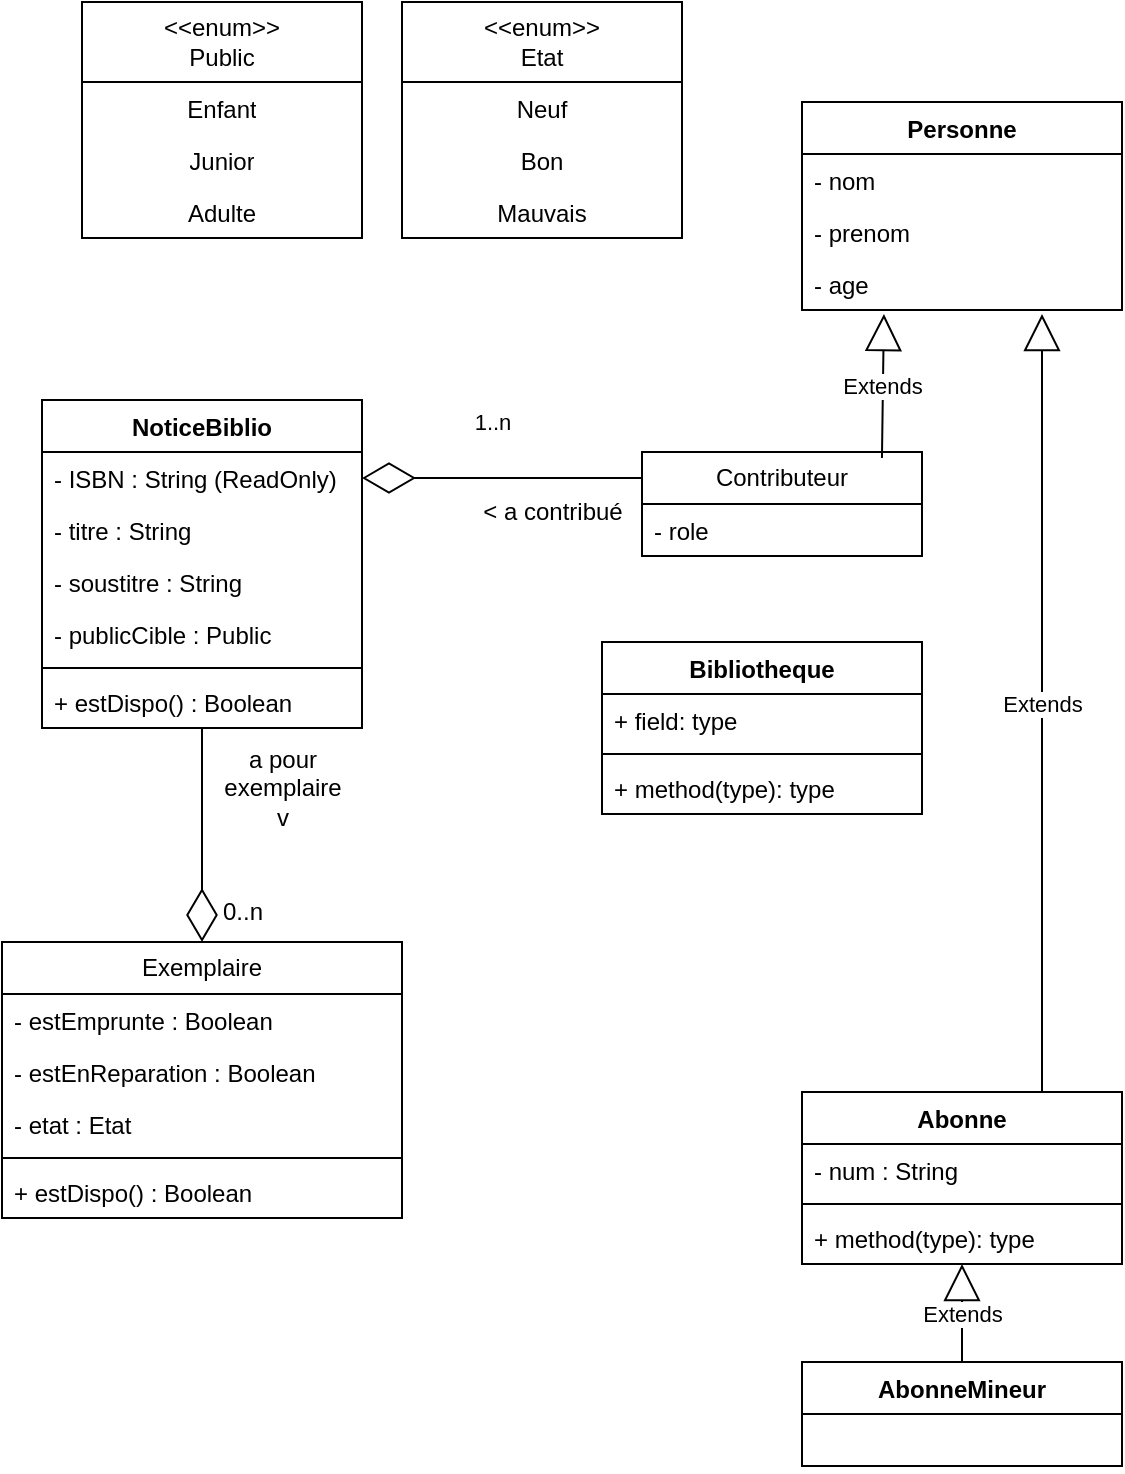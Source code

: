 <mxfile version="23.1.6" type="device">
  <diagram name="Page-1" id="Zn7uE0AEQV1E9iIXM0zF">
    <mxGraphModel dx="704" dy="763" grid="1" gridSize="10" guides="1" tooltips="1" connect="1" arrows="1" fold="1" page="1" pageScale="1" pageWidth="827" pageHeight="1169" math="0" shadow="0">
      <root>
        <mxCell id="0" />
        <mxCell id="1" parent="0" />
        <mxCell id="516vXQK7jXGPLVXjwkio-2" value="NoticeBiblio" style="swimlane;fontStyle=1;align=center;verticalAlign=top;childLayout=stackLayout;horizontal=1;startSize=26;horizontalStack=0;resizeParent=1;resizeParentMax=0;resizeLast=0;collapsible=1;marginBottom=0;whiteSpace=wrap;html=1;" vertex="1" parent="1">
          <mxGeometry x="40" y="239" width="160" height="164" as="geometry" />
        </mxCell>
        <mxCell id="516vXQK7jXGPLVXjwkio-3" value="- ISBN : String (ReadOnly)" style="text;strokeColor=none;fillColor=none;align=left;verticalAlign=top;spacingLeft=4;spacingRight=4;overflow=hidden;rotatable=0;points=[[0,0.5],[1,0.5]];portConstraint=eastwest;whiteSpace=wrap;html=1;" vertex="1" parent="516vXQK7jXGPLVXjwkio-2">
          <mxGeometry y="26" width="160" height="26" as="geometry" />
        </mxCell>
        <mxCell id="516vXQK7jXGPLVXjwkio-6" value="- titre : String" style="text;strokeColor=none;fillColor=none;align=left;verticalAlign=top;spacingLeft=4;spacingRight=4;overflow=hidden;rotatable=0;points=[[0,0.5],[1,0.5]];portConstraint=eastwest;whiteSpace=wrap;html=1;" vertex="1" parent="516vXQK7jXGPLVXjwkio-2">
          <mxGeometry y="52" width="160" height="26" as="geometry" />
        </mxCell>
        <mxCell id="516vXQK7jXGPLVXjwkio-7" value="- soustitre : String" style="text;strokeColor=none;fillColor=none;align=left;verticalAlign=top;spacingLeft=4;spacingRight=4;overflow=hidden;rotatable=0;points=[[0,0.5],[1,0.5]];portConstraint=eastwest;whiteSpace=wrap;html=1;" vertex="1" parent="516vXQK7jXGPLVXjwkio-2">
          <mxGeometry y="78" width="160" height="26" as="geometry" />
        </mxCell>
        <mxCell id="516vXQK7jXGPLVXjwkio-25" value="- publicCible : Public" style="text;strokeColor=none;fillColor=none;align=left;verticalAlign=top;spacingLeft=4;spacingRight=4;overflow=hidden;rotatable=0;points=[[0,0.5],[1,0.5]];portConstraint=eastwest;whiteSpace=wrap;html=1;" vertex="1" parent="516vXQK7jXGPLVXjwkio-2">
          <mxGeometry y="104" width="160" height="26" as="geometry" />
        </mxCell>
        <mxCell id="516vXQK7jXGPLVXjwkio-4" value="" style="line;strokeWidth=1;fillColor=none;align=left;verticalAlign=middle;spacingTop=-1;spacingLeft=3;spacingRight=3;rotatable=0;labelPosition=right;points=[];portConstraint=eastwest;strokeColor=inherit;" vertex="1" parent="516vXQK7jXGPLVXjwkio-2">
          <mxGeometry y="130" width="160" height="8" as="geometry" />
        </mxCell>
        <mxCell id="516vXQK7jXGPLVXjwkio-57" value="+ estDispo() : Boolean" style="text;strokeColor=none;fillColor=none;align=left;verticalAlign=top;spacingLeft=4;spacingRight=4;overflow=hidden;rotatable=0;points=[[0,0.5],[1,0.5]];portConstraint=eastwest;whiteSpace=wrap;html=1;" vertex="1" parent="516vXQK7jXGPLVXjwkio-2">
          <mxGeometry y="138" width="160" height="26" as="geometry" />
        </mxCell>
        <mxCell id="516vXQK7jXGPLVXjwkio-9" value="Personne" style="swimlane;fontStyle=1;align=center;verticalAlign=top;childLayout=stackLayout;horizontal=1;startSize=26;horizontalStack=0;resizeParent=1;resizeParentMax=0;resizeLast=0;collapsible=1;marginBottom=0;whiteSpace=wrap;html=1;" vertex="1" parent="1">
          <mxGeometry x="420" y="90" width="160" height="104" as="geometry" />
        </mxCell>
        <mxCell id="516vXQK7jXGPLVXjwkio-10" value="- nom" style="text;strokeColor=none;fillColor=none;align=left;verticalAlign=top;spacingLeft=4;spacingRight=4;overflow=hidden;rotatable=0;points=[[0,0.5],[1,0.5]];portConstraint=eastwest;whiteSpace=wrap;html=1;" vertex="1" parent="516vXQK7jXGPLVXjwkio-9">
          <mxGeometry y="26" width="160" height="26" as="geometry" />
        </mxCell>
        <mxCell id="516vXQK7jXGPLVXjwkio-14" value="- prenom" style="text;strokeColor=none;fillColor=none;align=left;verticalAlign=top;spacingLeft=4;spacingRight=4;overflow=hidden;rotatable=0;points=[[0,0.5],[1,0.5]];portConstraint=eastwest;whiteSpace=wrap;html=1;" vertex="1" parent="516vXQK7jXGPLVXjwkio-9">
          <mxGeometry y="52" width="160" height="26" as="geometry" />
        </mxCell>
        <mxCell id="516vXQK7jXGPLVXjwkio-23" value="- age" style="text;strokeColor=none;fillColor=none;align=left;verticalAlign=top;spacingLeft=4;spacingRight=4;overflow=hidden;rotatable=0;points=[[0,0.5],[1,0.5]];portConstraint=eastwest;whiteSpace=wrap;html=1;" vertex="1" parent="516vXQK7jXGPLVXjwkio-9">
          <mxGeometry y="78" width="160" height="26" as="geometry" />
        </mxCell>
        <mxCell id="516vXQK7jXGPLVXjwkio-15" value="" style="endArrow=diamondThin;endFill=0;endSize=24;html=1;rounded=0;exitX=0;exitY=0.25;exitDx=0;exitDy=0;entryX=1;entryY=0.5;entryDx=0;entryDy=0;" edge="1" parent="1" source="516vXQK7jXGPLVXjwkio-18" target="516vXQK7jXGPLVXjwkio-3">
          <mxGeometry width="160" relative="1" as="geometry">
            <mxPoint x="260" y="260" as="sourcePoint" />
            <mxPoint x="420" y="260" as="targetPoint" />
          </mxGeometry>
        </mxCell>
        <mxCell id="516vXQK7jXGPLVXjwkio-16" value="1..n" style="edgeLabel;html=1;align=center;verticalAlign=middle;resizable=0;points=[];" vertex="1" connectable="0" parent="516vXQK7jXGPLVXjwkio-15">
          <mxGeometry x="0.075" y="-3" relative="1" as="geometry">
            <mxPoint y="-25" as="offset" />
          </mxGeometry>
        </mxCell>
        <mxCell id="516vXQK7jXGPLVXjwkio-17" value="&amp;lt; a contribué" style="text;html=1;align=center;verticalAlign=middle;resizable=0;points=[];autosize=1;strokeColor=none;fillColor=none;rotation=0;" vertex="1" parent="1">
          <mxGeometry x="250" y="280" width="90" height="30" as="geometry" />
        </mxCell>
        <mxCell id="516vXQK7jXGPLVXjwkio-18" value="Contributeur" style="swimlane;fontStyle=0;childLayout=stackLayout;horizontal=1;startSize=26;fillColor=none;horizontalStack=0;resizeParent=1;resizeParentMax=0;resizeLast=0;collapsible=1;marginBottom=0;whiteSpace=wrap;html=1;" vertex="1" parent="1">
          <mxGeometry x="340" y="265" width="140" height="52" as="geometry" />
        </mxCell>
        <mxCell id="516vXQK7jXGPLVXjwkio-19" value="- role" style="text;strokeColor=none;fillColor=none;align=left;verticalAlign=top;spacingLeft=4;spacingRight=4;overflow=hidden;rotatable=0;points=[[0,0.5],[1,0.5]];portConstraint=eastwest;whiteSpace=wrap;html=1;" vertex="1" parent="516vXQK7jXGPLVXjwkio-18">
          <mxGeometry y="26" width="140" height="26" as="geometry" />
        </mxCell>
        <mxCell id="516vXQK7jXGPLVXjwkio-22" value="Extends" style="endArrow=block;endSize=16;endFill=0;html=1;rounded=0;exitX=0.857;exitY=0.058;exitDx=0;exitDy=0;entryX=0.256;entryY=1.077;entryDx=0;entryDy=0;entryPerimeter=0;exitPerimeter=0;" edge="1" parent="1" source="516vXQK7jXGPLVXjwkio-18" target="516vXQK7jXGPLVXjwkio-23">
          <mxGeometry width="160" relative="1" as="geometry">
            <mxPoint x="260" y="320" as="sourcePoint" />
            <mxPoint x="420" y="320" as="targetPoint" />
          </mxGeometry>
        </mxCell>
        <mxCell id="516vXQK7jXGPLVXjwkio-31" value="&amp;lt;&amp;lt;enum&amp;gt;&amp;gt;&lt;br&gt;Public" style="swimlane;fontStyle=0;childLayout=stackLayout;horizontal=1;startSize=40;fillColor=none;horizontalStack=0;resizeParent=1;resizeParentMax=0;resizeLast=0;collapsible=1;marginBottom=0;whiteSpace=wrap;html=1;" vertex="1" parent="1">
          <mxGeometry x="60" y="40" width="140" height="118" as="geometry" />
        </mxCell>
        <mxCell id="516vXQK7jXGPLVXjwkio-32" value="Enfant" style="text;strokeColor=none;fillColor=none;align=center;verticalAlign=top;spacingLeft=4;spacingRight=4;overflow=hidden;rotatable=0;points=[[0,0.5],[1,0.5]];portConstraint=eastwest;whiteSpace=wrap;html=1;" vertex="1" parent="516vXQK7jXGPLVXjwkio-31">
          <mxGeometry y="40" width="140" height="26" as="geometry" />
        </mxCell>
        <mxCell id="516vXQK7jXGPLVXjwkio-33" value="Junior" style="text;strokeColor=none;fillColor=none;align=center;verticalAlign=top;spacingLeft=4;spacingRight=4;overflow=hidden;rotatable=0;points=[[0,0.5],[1,0.5]];portConstraint=eastwest;whiteSpace=wrap;html=1;" vertex="1" parent="516vXQK7jXGPLVXjwkio-31">
          <mxGeometry y="66" width="140" height="26" as="geometry" />
        </mxCell>
        <mxCell id="516vXQK7jXGPLVXjwkio-34" value="Adulte" style="text;strokeColor=none;fillColor=none;align=center;verticalAlign=top;spacingLeft=4;spacingRight=4;overflow=hidden;rotatable=0;points=[[0,0.5],[1,0.5]];portConstraint=eastwest;whiteSpace=wrap;html=1;" vertex="1" parent="516vXQK7jXGPLVXjwkio-31">
          <mxGeometry y="92" width="140" height="26" as="geometry" />
        </mxCell>
        <mxCell id="516vXQK7jXGPLVXjwkio-35" value="Abonne" style="swimlane;fontStyle=1;align=center;verticalAlign=top;childLayout=stackLayout;horizontal=1;startSize=26;horizontalStack=0;resizeParent=1;resizeParentMax=0;resizeLast=0;collapsible=1;marginBottom=0;whiteSpace=wrap;html=1;" vertex="1" parent="1">
          <mxGeometry x="420" y="585" width="160" height="86" as="geometry" />
        </mxCell>
        <mxCell id="516vXQK7jXGPLVXjwkio-36" value="- num : String" style="text;strokeColor=none;fillColor=none;align=left;verticalAlign=top;spacingLeft=4;spacingRight=4;overflow=hidden;rotatable=0;points=[[0,0.5],[1,0.5]];portConstraint=eastwest;whiteSpace=wrap;html=1;" vertex="1" parent="516vXQK7jXGPLVXjwkio-35">
          <mxGeometry y="26" width="160" height="26" as="geometry" />
        </mxCell>
        <mxCell id="516vXQK7jXGPLVXjwkio-37" value="" style="line;strokeWidth=1;fillColor=none;align=left;verticalAlign=middle;spacingTop=-1;spacingLeft=3;spacingRight=3;rotatable=0;labelPosition=right;points=[];portConstraint=eastwest;strokeColor=inherit;" vertex="1" parent="516vXQK7jXGPLVXjwkio-35">
          <mxGeometry y="52" width="160" height="8" as="geometry" />
        </mxCell>
        <mxCell id="516vXQK7jXGPLVXjwkio-38" value="+ method(type): type" style="text;strokeColor=none;fillColor=none;align=left;verticalAlign=top;spacingLeft=4;spacingRight=4;overflow=hidden;rotatable=0;points=[[0,0.5],[1,0.5]];portConstraint=eastwest;whiteSpace=wrap;html=1;" vertex="1" parent="516vXQK7jXGPLVXjwkio-35">
          <mxGeometry y="60" width="160" height="26" as="geometry" />
        </mxCell>
        <mxCell id="516vXQK7jXGPLVXjwkio-39" value="Extends" style="endArrow=block;endSize=16;endFill=0;html=1;rounded=0;exitX=0.75;exitY=0;exitDx=0;exitDy=0;entryX=0.75;entryY=1.077;entryDx=0;entryDy=0;entryPerimeter=0;" edge="1" parent="1" source="516vXQK7jXGPLVXjwkio-35" target="516vXQK7jXGPLVXjwkio-23">
          <mxGeometry width="160" relative="1" as="geometry">
            <mxPoint x="540" y="377" as="sourcePoint" />
            <mxPoint x="541" y="305" as="targetPoint" />
          </mxGeometry>
        </mxCell>
        <mxCell id="516vXQK7jXGPLVXjwkio-40" value="AbonneMineur" style="swimlane;fontStyle=1;align=center;verticalAlign=top;childLayout=stackLayout;horizontal=1;startSize=26;horizontalStack=0;resizeParent=1;resizeParentMax=0;resizeLast=0;collapsible=1;marginBottom=0;whiteSpace=wrap;html=1;" vertex="1" parent="1">
          <mxGeometry x="420" y="720" width="160" height="52" as="geometry" />
        </mxCell>
        <mxCell id="516vXQK7jXGPLVXjwkio-41" value="&lt;div&gt;&lt;br/&gt;&lt;/div&gt;" style="text;strokeColor=none;fillColor=none;align=left;verticalAlign=top;spacingLeft=4;spacingRight=4;overflow=hidden;rotatable=0;points=[[0,0.5],[1,0.5]];portConstraint=eastwest;whiteSpace=wrap;html=1;" vertex="1" parent="516vXQK7jXGPLVXjwkio-40">
          <mxGeometry y="26" width="160" height="26" as="geometry" />
        </mxCell>
        <mxCell id="516vXQK7jXGPLVXjwkio-44" value="Extends" style="endArrow=block;endSize=16;endFill=0;html=1;rounded=0;exitX=0.5;exitY=0;exitDx=0;exitDy=0;" edge="1" parent="1" source="516vXQK7jXGPLVXjwkio-40" target="516vXQK7jXGPLVXjwkio-38">
          <mxGeometry width="160" relative="1" as="geometry">
            <mxPoint x="550" y="420" as="sourcePoint" />
            <mxPoint x="550" y="206" as="targetPoint" />
          </mxGeometry>
        </mxCell>
        <mxCell id="516vXQK7jXGPLVXjwkio-45" value="Exemplaire" style="swimlane;fontStyle=0;childLayout=stackLayout;horizontal=1;startSize=26;fillColor=none;horizontalStack=0;resizeParent=1;resizeParentMax=0;resizeLast=0;collapsible=1;marginBottom=0;whiteSpace=wrap;html=1;" vertex="1" parent="1">
          <mxGeometry x="20" y="510" width="200" height="138" as="geometry" />
        </mxCell>
        <mxCell id="516vXQK7jXGPLVXjwkio-46" value="- estEmprunte : Boolean" style="text;strokeColor=none;fillColor=none;align=left;verticalAlign=top;spacingLeft=4;spacingRight=4;overflow=hidden;rotatable=0;points=[[0,0.5],[1,0.5]];portConstraint=eastwest;whiteSpace=wrap;html=1;" vertex="1" parent="516vXQK7jXGPLVXjwkio-45">
          <mxGeometry y="26" width="200" height="26" as="geometry" />
        </mxCell>
        <mxCell id="516vXQK7jXGPLVXjwkio-58" value="- estEnReparation : Boolean" style="text;strokeColor=none;fillColor=none;align=left;verticalAlign=top;spacingLeft=4;spacingRight=4;overflow=hidden;rotatable=0;points=[[0,0.5],[1,0.5]];portConstraint=eastwest;whiteSpace=wrap;html=1;" vertex="1" parent="516vXQK7jXGPLVXjwkio-45">
          <mxGeometry y="52" width="200" height="26" as="geometry" />
        </mxCell>
        <mxCell id="516vXQK7jXGPLVXjwkio-47" value="- etat : Etat" style="text;strokeColor=none;fillColor=none;align=left;verticalAlign=top;spacingLeft=4;spacingRight=4;overflow=hidden;rotatable=0;points=[[0,0.5],[1,0.5]];portConstraint=eastwest;whiteSpace=wrap;html=1;" vertex="1" parent="516vXQK7jXGPLVXjwkio-45">
          <mxGeometry y="78" width="200" height="26" as="geometry" />
        </mxCell>
        <mxCell id="516vXQK7jXGPLVXjwkio-60" value="" style="line;strokeWidth=1;fillColor=none;align=left;verticalAlign=middle;spacingTop=-1;spacingLeft=3;spacingRight=3;rotatable=0;labelPosition=right;points=[];portConstraint=eastwest;strokeColor=inherit;" vertex="1" parent="516vXQK7jXGPLVXjwkio-45">
          <mxGeometry y="104" width="200" height="8" as="geometry" />
        </mxCell>
        <mxCell id="516vXQK7jXGPLVXjwkio-59" value="+ estDispo() : Boolean" style="text;strokeColor=none;fillColor=none;align=left;verticalAlign=top;spacingLeft=4;spacingRight=4;overflow=hidden;rotatable=0;points=[[0,0.5],[1,0.5]];portConstraint=eastwest;whiteSpace=wrap;html=1;" vertex="1" parent="516vXQK7jXGPLVXjwkio-45">
          <mxGeometry y="112" width="200" height="26" as="geometry" />
        </mxCell>
        <mxCell id="516vXQK7jXGPLVXjwkio-49" value="&amp;lt;&amp;lt;enum&amp;gt;&amp;gt; &lt;br&gt;Etat" style="swimlane;fontStyle=0;childLayout=stackLayout;horizontal=1;startSize=40;fillColor=none;horizontalStack=0;resizeParent=1;resizeParentMax=0;resizeLast=0;collapsible=1;marginBottom=0;whiteSpace=wrap;html=1;" vertex="1" parent="1">
          <mxGeometry x="220" y="40" width="140" height="118" as="geometry" />
        </mxCell>
        <mxCell id="516vXQK7jXGPLVXjwkio-50" value="Neuf" style="text;strokeColor=none;fillColor=none;align=center;verticalAlign=top;spacingLeft=4;spacingRight=4;overflow=hidden;rotatable=0;points=[[0,0.5],[1,0.5]];portConstraint=eastwest;whiteSpace=wrap;html=1;" vertex="1" parent="516vXQK7jXGPLVXjwkio-49">
          <mxGeometry y="40" width="140" height="26" as="geometry" />
        </mxCell>
        <mxCell id="516vXQK7jXGPLVXjwkio-51" value="Bon" style="text;strokeColor=none;fillColor=none;align=center;verticalAlign=top;spacingLeft=4;spacingRight=4;overflow=hidden;rotatable=0;points=[[0,0.5],[1,0.5]];portConstraint=eastwest;whiteSpace=wrap;html=1;" vertex="1" parent="516vXQK7jXGPLVXjwkio-49">
          <mxGeometry y="66" width="140" height="26" as="geometry" />
        </mxCell>
        <mxCell id="516vXQK7jXGPLVXjwkio-52" value="Mauvais" style="text;strokeColor=none;fillColor=none;align=center;verticalAlign=top;spacingLeft=4;spacingRight=4;overflow=hidden;rotatable=0;points=[[0,0.5],[1,0.5]];portConstraint=eastwest;whiteSpace=wrap;html=1;" vertex="1" parent="516vXQK7jXGPLVXjwkio-49">
          <mxGeometry y="92" width="140" height="26" as="geometry" />
        </mxCell>
        <mxCell id="516vXQK7jXGPLVXjwkio-53" value="" style="endArrow=diamondThin;endFill=0;endSize=24;html=1;rounded=0;exitX=0.5;exitY=1;exitDx=0;exitDy=0;entryX=0.5;entryY=0;entryDx=0;entryDy=0;" edge="1" parent="1" source="516vXQK7jXGPLVXjwkio-2" target="516vXQK7jXGPLVXjwkio-45">
          <mxGeometry width="160" relative="1" as="geometry">
            <mxPoint x="200" y="420" as="sourcePoint" />
            <mxPoint x="360" y="420" as="targetPoint" />
          </mxGeometry>
        </mxCell>
        <mxCell id="516vXQK7jXGPLVXjwkio-54" value="0..n" style="text;html=1;align=center;verticalAlign=middle;resizable=0;points=[];autosize=1;strokeColor=none;fillColor=none;" vertex="1" parent="1">
          <mxGeometry x="120" y="480" width="40" height="30" as="geometry" />
        </mxCell>
        <mxCell id="516vXQK7jXGPLVXjwkio-55" value="a pour &lt;br&gt;exemplaire&lt;br&gt;v" style="text;html=1;align=center;verticalAlign=middle;resizable=0;points=[];autosize=1;strokeColor=none;fillColor=none;" vertex="1" parent="1">
          <mxGeometry x="120" y="403" width="80" height="60" as="geometry" />
        </mxCell>
        <mxCell id="516vXQK7jXGPLVXjwkio-61" value="Bibliotheque" style="swimlane;fontStyle=1;align=center;verticalAlign=top;childLayout=stackLayout;horizontal=1;startSize=26;horizontalStack=0;resizeParent=1;resizeParentMax=0;resizeLast=0;collapsible=1;marginBottom=0;whiteSpace=wrap;html=1;" vertex="1" parent="1">
          <mxGeometry x="320" y="360" width="160" height="86" as="geometry" />
        </mxCell>
        <mxCell id="516vXQK7jXGPLVXjwkio-62" value="+ field: type" style="text;strokeColor=none;fillColor=none;align=left;verticalAlign=top;spacingLeft=4;spacingRight=4;overflow=hidden;rotatable=0;points=[[0,0.5],[1,0.5]];portConstraint=eastwest;whiteSpace=wrap;html=1;" vertex="1" parent="516vXQK7jXGPLVXjwkio-61">
          <mxGeometry y="26" width="160" height="26" as="geometry" />
        </mxCell>
        <mxCell id="516vXQK7jXGPLVXjwkio-63" value="" style="line;strokeWidth=1;fillColor=none;align=left;verticalAlign=middle;spacingTop=-1;spacingLeft=3;spacingRight=3;rotatable=0;labelPosition=right;points=[];portConstraint=eastwest;strokeColor=inherit;" vertex="1" parent="516vXQK7jXGPLVXjwkio-61">
          <mxGeometry y="52" width="160" height="8" as="geometry" />
        </mxCell>
        <mxCell id="516vXQK7jXGPLVXjwkio-64" value="+ method(type): type" style="text;strokeColor=none;fillColor=none;align=left;verticalAlign=top;spacingLeft=4;spacingRight=4;overflow=hidden;rotatable=0;points=[[0,0.5],[1,0.5]];portConstraint=eastwest;whiteSpace=wrap;html=1;" vertex="1" parent="516vXQK7jXGPLVXjwkio-61">
          <mxGeometry y="60" width="160" height="26" as="geometry" />
        </mxCell>
      </root>
    </mxGraphModel>
  </diagram>
</mxfile>
